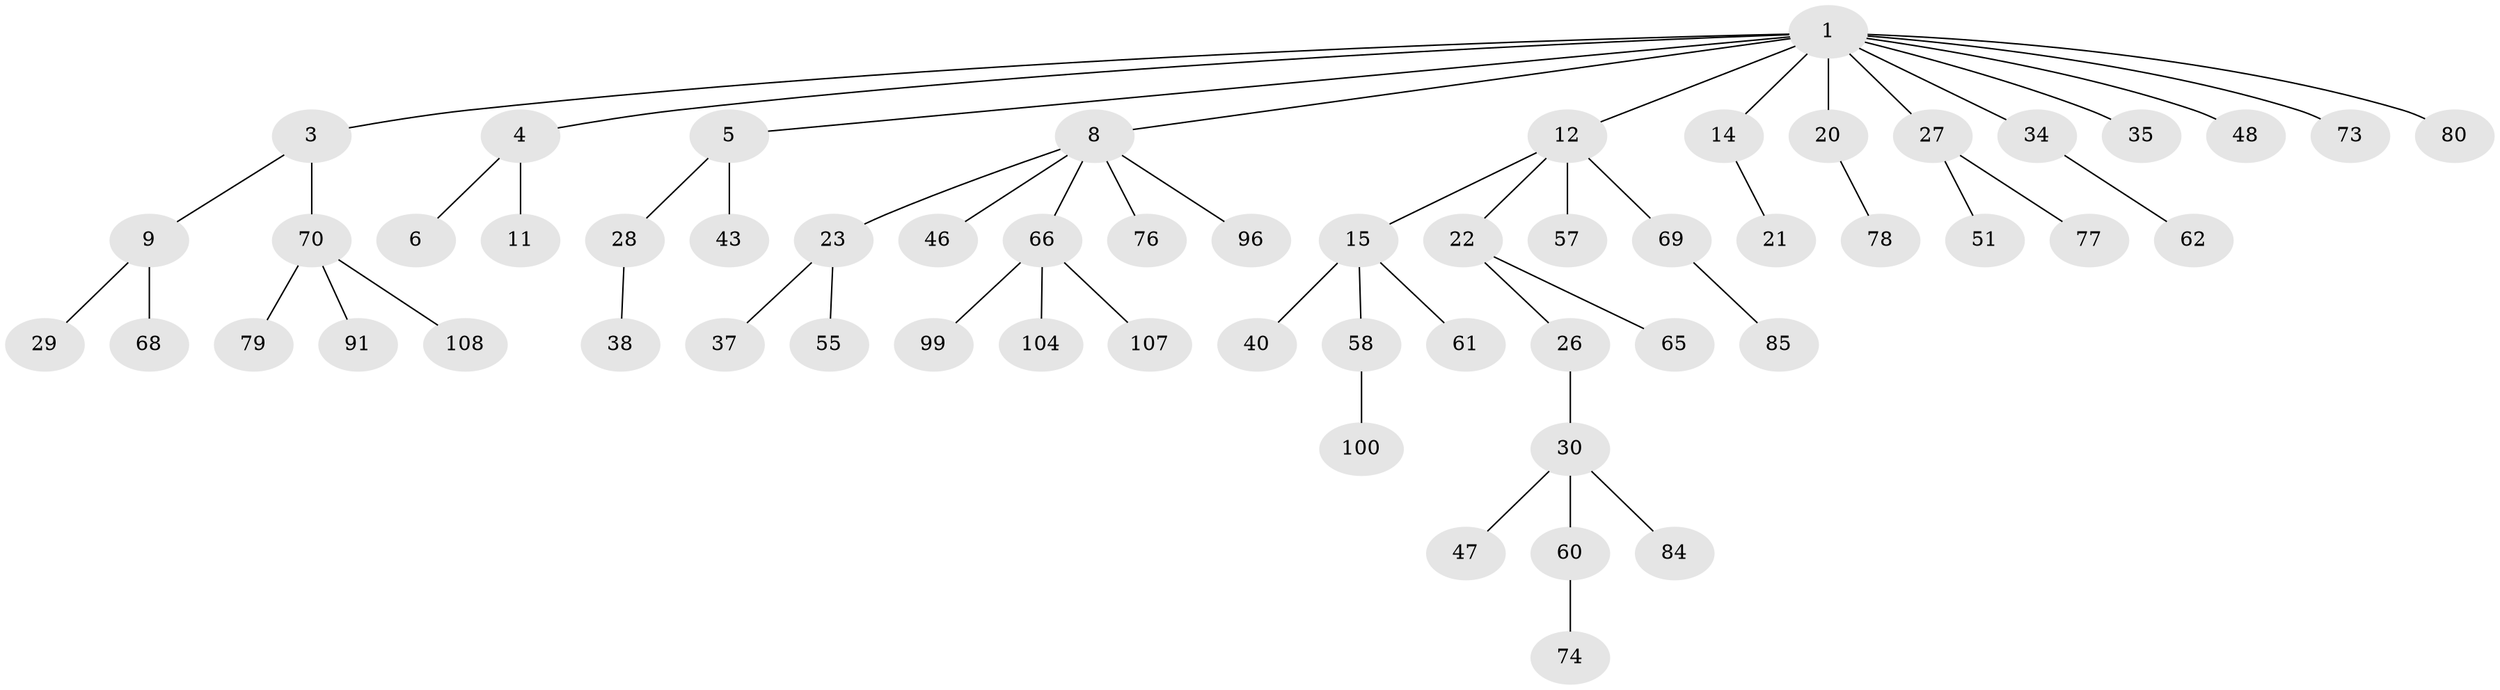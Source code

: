 // original degree distribution, {7: 0.008695652173913044, 3: 0.13043478260869565, 1: 0.4956521739130435, 6: 0.008695652173913044, 8: 0.008695652173913044, 4: 0.06956521739130435, 2: 0.25217391304347825, 5: 0.02608695652173913}
// Generated by graph-tools (version 1.1) at 2025/15/03/09/25 04:15:26]
// undirected, 57 vertices, 56 edges
graph export_dot {
graph [start="1"]
  node [color=gray90,style=filled];
  1 [super="+2+7+13"];
  3;
  4;
  5;
  6;
  8 [super="+10+16+25+109+110+75"];
  9 [super="+19+41+24"];
  11;
  12;
  14;
  15 [super="+17+97+53"];
  20 [super="+33"];
  21;
  22;
  23 [super="+81"];
  26 [super="+32"];
  27;
  28;
  29;
  30;
  34 [super="+44+63"];
  35;
  37 [super="+82"];
  38;
  40 [super="+98+95+54"];
  43;
  46;
  47 [super="+106"];
  48 [super="+52"];
  51;
  55 [super="+56"];
  57;
  58;
  60 [super="+89+113+111"];
  61;
  62 [super="+102"];
  65;
  66 [super="+67"];
  68 [super="+71"];
  69;
  70;
  73;
  74;
  76;
  77;
  78;
  79;
  80;
  84 [super="+88"];
  85 [super="+92"];
  91;
  96;
  99;
  100;
  104;
  107;
  108;
  1 -- 5;
  1 -- 20;
  1 -- 27;
  1 -- 34;
  1 -- 3;
  1 -- 4;
  1 -- 35;
  1 -- 8;
  1 -- 73;
  1 -- 12;
  1 -- 14;
  1 -- 48;
  1 -- 80;
  3 -- 9;
  3 -- 70;
  4 -- 6;
  4 -- 11;
  5 -- 28;
  5 -- 43;
  8 -- 23;
  8 -- 76;
  8 -- 96;
  8 -- 46;
  8 -- 66;
  9 -- 68;
  9 -- 29;
  12 -- 15;
  12 -- 22;
  12 -- 57;
  12 -- 69;
  14 -- 21;
  15 -- 40;
  15 -- 58;
  15 -- 61;
  20 -- 78;
  22 -- 26;
  22 -- 65;
  23 -- 37;
  23 -- 55;
  26 -- 30;
  27 -- 51;
  27 -- 77;
  28 -- 38;
  30 -- 47;
  30 -- 60;
  30 -- 84;
  34 -- 62;
  58 -- 100;
  60 -- 74;
  66 -- 107;
  66 -- 104;
  66 -- 99;
  69 -- 85;
  70 -- 79;
  70 -- 91;
  70 -- 108;
}
